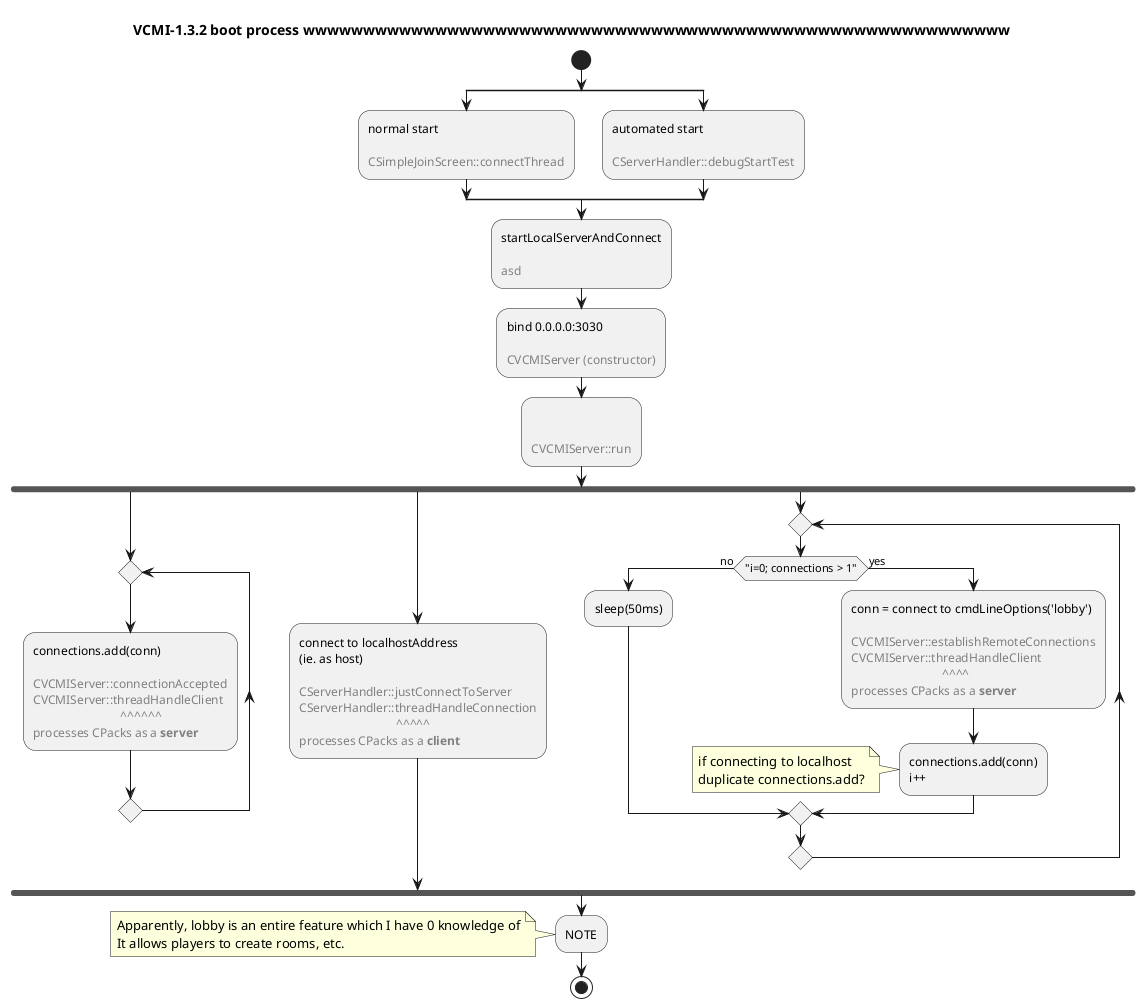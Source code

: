 @startuml "vcmi-1.32-boot-connections"

skinparam defaultTextAlignment center

title "VCMI-1.3.2 boot process (connections)"

' use "w"s to stretch image (VS code preview does not show full diagram)
title "VCMI-1.3.2 boot process wwwwwwwwwwwwwwwwwwwwwwwwwwwwwwwwwwwwwwwwwwwwwwwwwwwwwwwwwww"

skinparam DefaultTextAlignment left

!function $replace($txt, $search, $repl)
  !$replaced = ""
  !while %strpos($txt, $search) >= 0
    !$position = %strpos($txt, $search)
    !$replaced = $replaced + %substr($txt, 0, $position) + $repl
    !$txt = %substr($txt, $position + %strlen($search))
  !endwhile
  !return $replaced + $txt
!endfunction

!procedure $node($txt, $fun)
:$replace($txt, "\n", %newline())

<color:gray>$replace($fun, "\n", "</color>"+%newline()+"<color:gray>")</color>;
!endprocedure

start
split
  $node("normal start", "CSimpleJoinScreen::connectThread")
split again
  $node("automated start", "CServerHandler::debugStartTest")
end split

$node("startLocalServerAndConnect", "asd")
$node("bind 0.0.0.0:3030", "CVCMIServer (constructor)")
$node("", "CVCMIServer::run")

fork
  repeat
  $node("connections.add(conn)", "CVCMIServer::connectionAccepted\nCVCMIServer::threadHandleClient\n                            ^^^^^^\nprocesses CPacks as a **server**")
  repeat while()
  detach
fork again
  $node("connect to localhostAddress\n(ie. as host)", "CServerHandler::justConnectToServer\nCServerHandler::threadHandleConnection\n                               ^^^^^\nprocesses CPacks as a **client**")
fork again
  repeat
  if ("i=0; connections > 1") then (no)
    :sleep(50ms);
  else (yes)
    $node("conn = connect to cmdLineOptions('lobby')", "CVCMIServer::establishRemoteConnections\nCVCMIServer::threadHandleClient\n                             ^^^^\nprocesses CPacks as a **server**")
    :connections.add(conn)\ni++;
    note: if connecting to localhost\nduplicate connections.add?
  endif
  repeat while()
  detach
end fork
:NOTE;

note
Apparently, lobby is an entire feature which I have 0 knowledge of
It allows players to create rooms, etc.
end note
stop
@enduml
